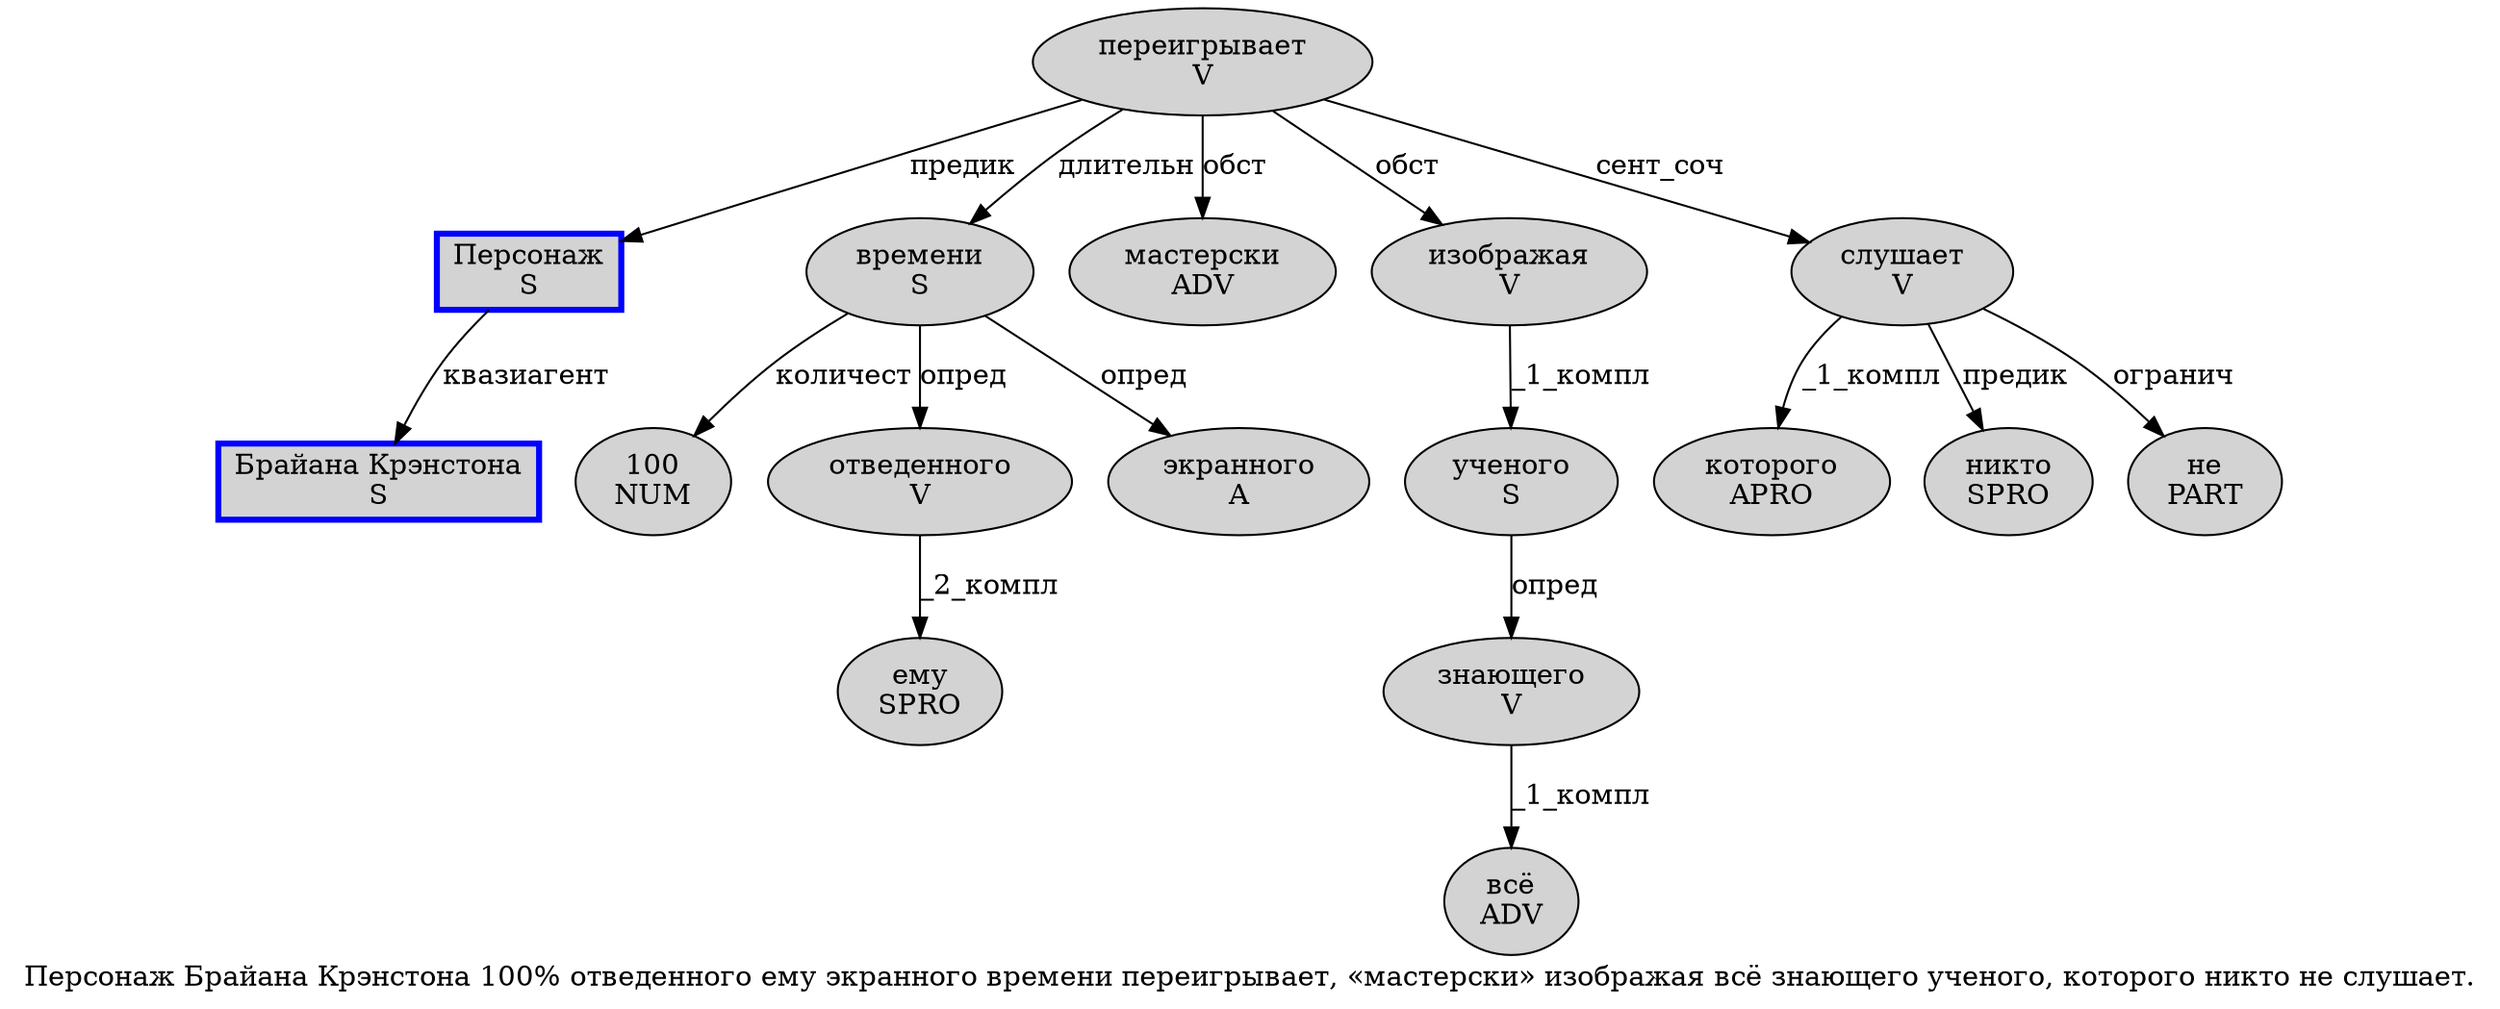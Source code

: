 digraph SENTENCE_4624 {
	graph [label="Персонаж Брайана Крэнстона 100% отведенного ему экранного времени переигрывает, «мастерски» изображая всё знающего ученого, которого никто не слушает."]
	node [style=filled]
		0 [label="Персонаж
S" color=blue fillcolor=lightgray penwidth=3 shape=box]
		1 [label="Брайана Крэнстона
S" color=blue fillcolor=lightgray penwidth=3 shape=box]
		2 [label="100
NUM" color="" fillcolor=lightgray penwidth=1 shape=ellipse]
		4 [label="отведенного
V" color="" fillcolor=lightgray penwidth=1 shape=ellipse]
		5 [label="ему
SPRO" color="" fillcolor=lightgray penwidth=1 shape=ellipse]
		6 [label="экранного
A" color="" fillcolor=lightgray penwidth=1 shape=ellipse]
		7 [label="времени
S" color="" fillcolor=lightgray penwidth=1 shape=ellipse]
		8 [label="переигрывает
V" color="" fillcolor=lightgray penwidth=1 shape=ellipse]
		11 [label="мастерски
ADV" color="" fillcolor=lightgray penwidth=1 shape=ellipse]
		13 [label="изображая
V" color="" fillcolor=lightgray penwidth=1 shape=ellipse]
		14 [label="всё
ADV" color="" fillcolor=lightgray penwidth=1 shape=ellipse]
		15 [label="знающего
V" color="" fillcolor=lightgray penwidth=1 shape=ellipse]
		16 [label="ученого
S" color="" fillcolor=lightgray penwidth=1 shape=ellipse]
		18 [label="которого
APRO" color="" fillcolor=lightgray penwidth=1 shape=ellipse]
		19 [label="никто
SPRO" color="" fillcolor=lightgray penwidth=1 shape=ellipse]
		20 [label="не
PART" color="" fillcolor=lightgray penwidth=1 shape=ellipse]
		21 [label="слушает
V" color="" fillcolor=lightgray penwidth=1 shape=ellipse]
			8 -> 0 [label="предик"]
			8 -> 7 [label="длительн"]
			8 -> 11 [label="обст"]
			8 -> 13 [label="обст"]
			8 -> 21 [label="сент_соч"]
			7 -> 2 [label="количест"]
			7 -> 4 [label="опред"]
			7 -> 6 [label="опред"]
			21 -> 18 [label="_1_компл"]
			21 -> 19 [label="предик"]
			21 -> 20 [label="огранич"]
			15 -> 14 [label="_1_компл"]
			0 -> 1 [label="квазиагент"]
			13 -> 16 [label="_1_компл"]
			4 -> 5 [label="_2_компл"]
			16 -> 15 [label="опред"]
}